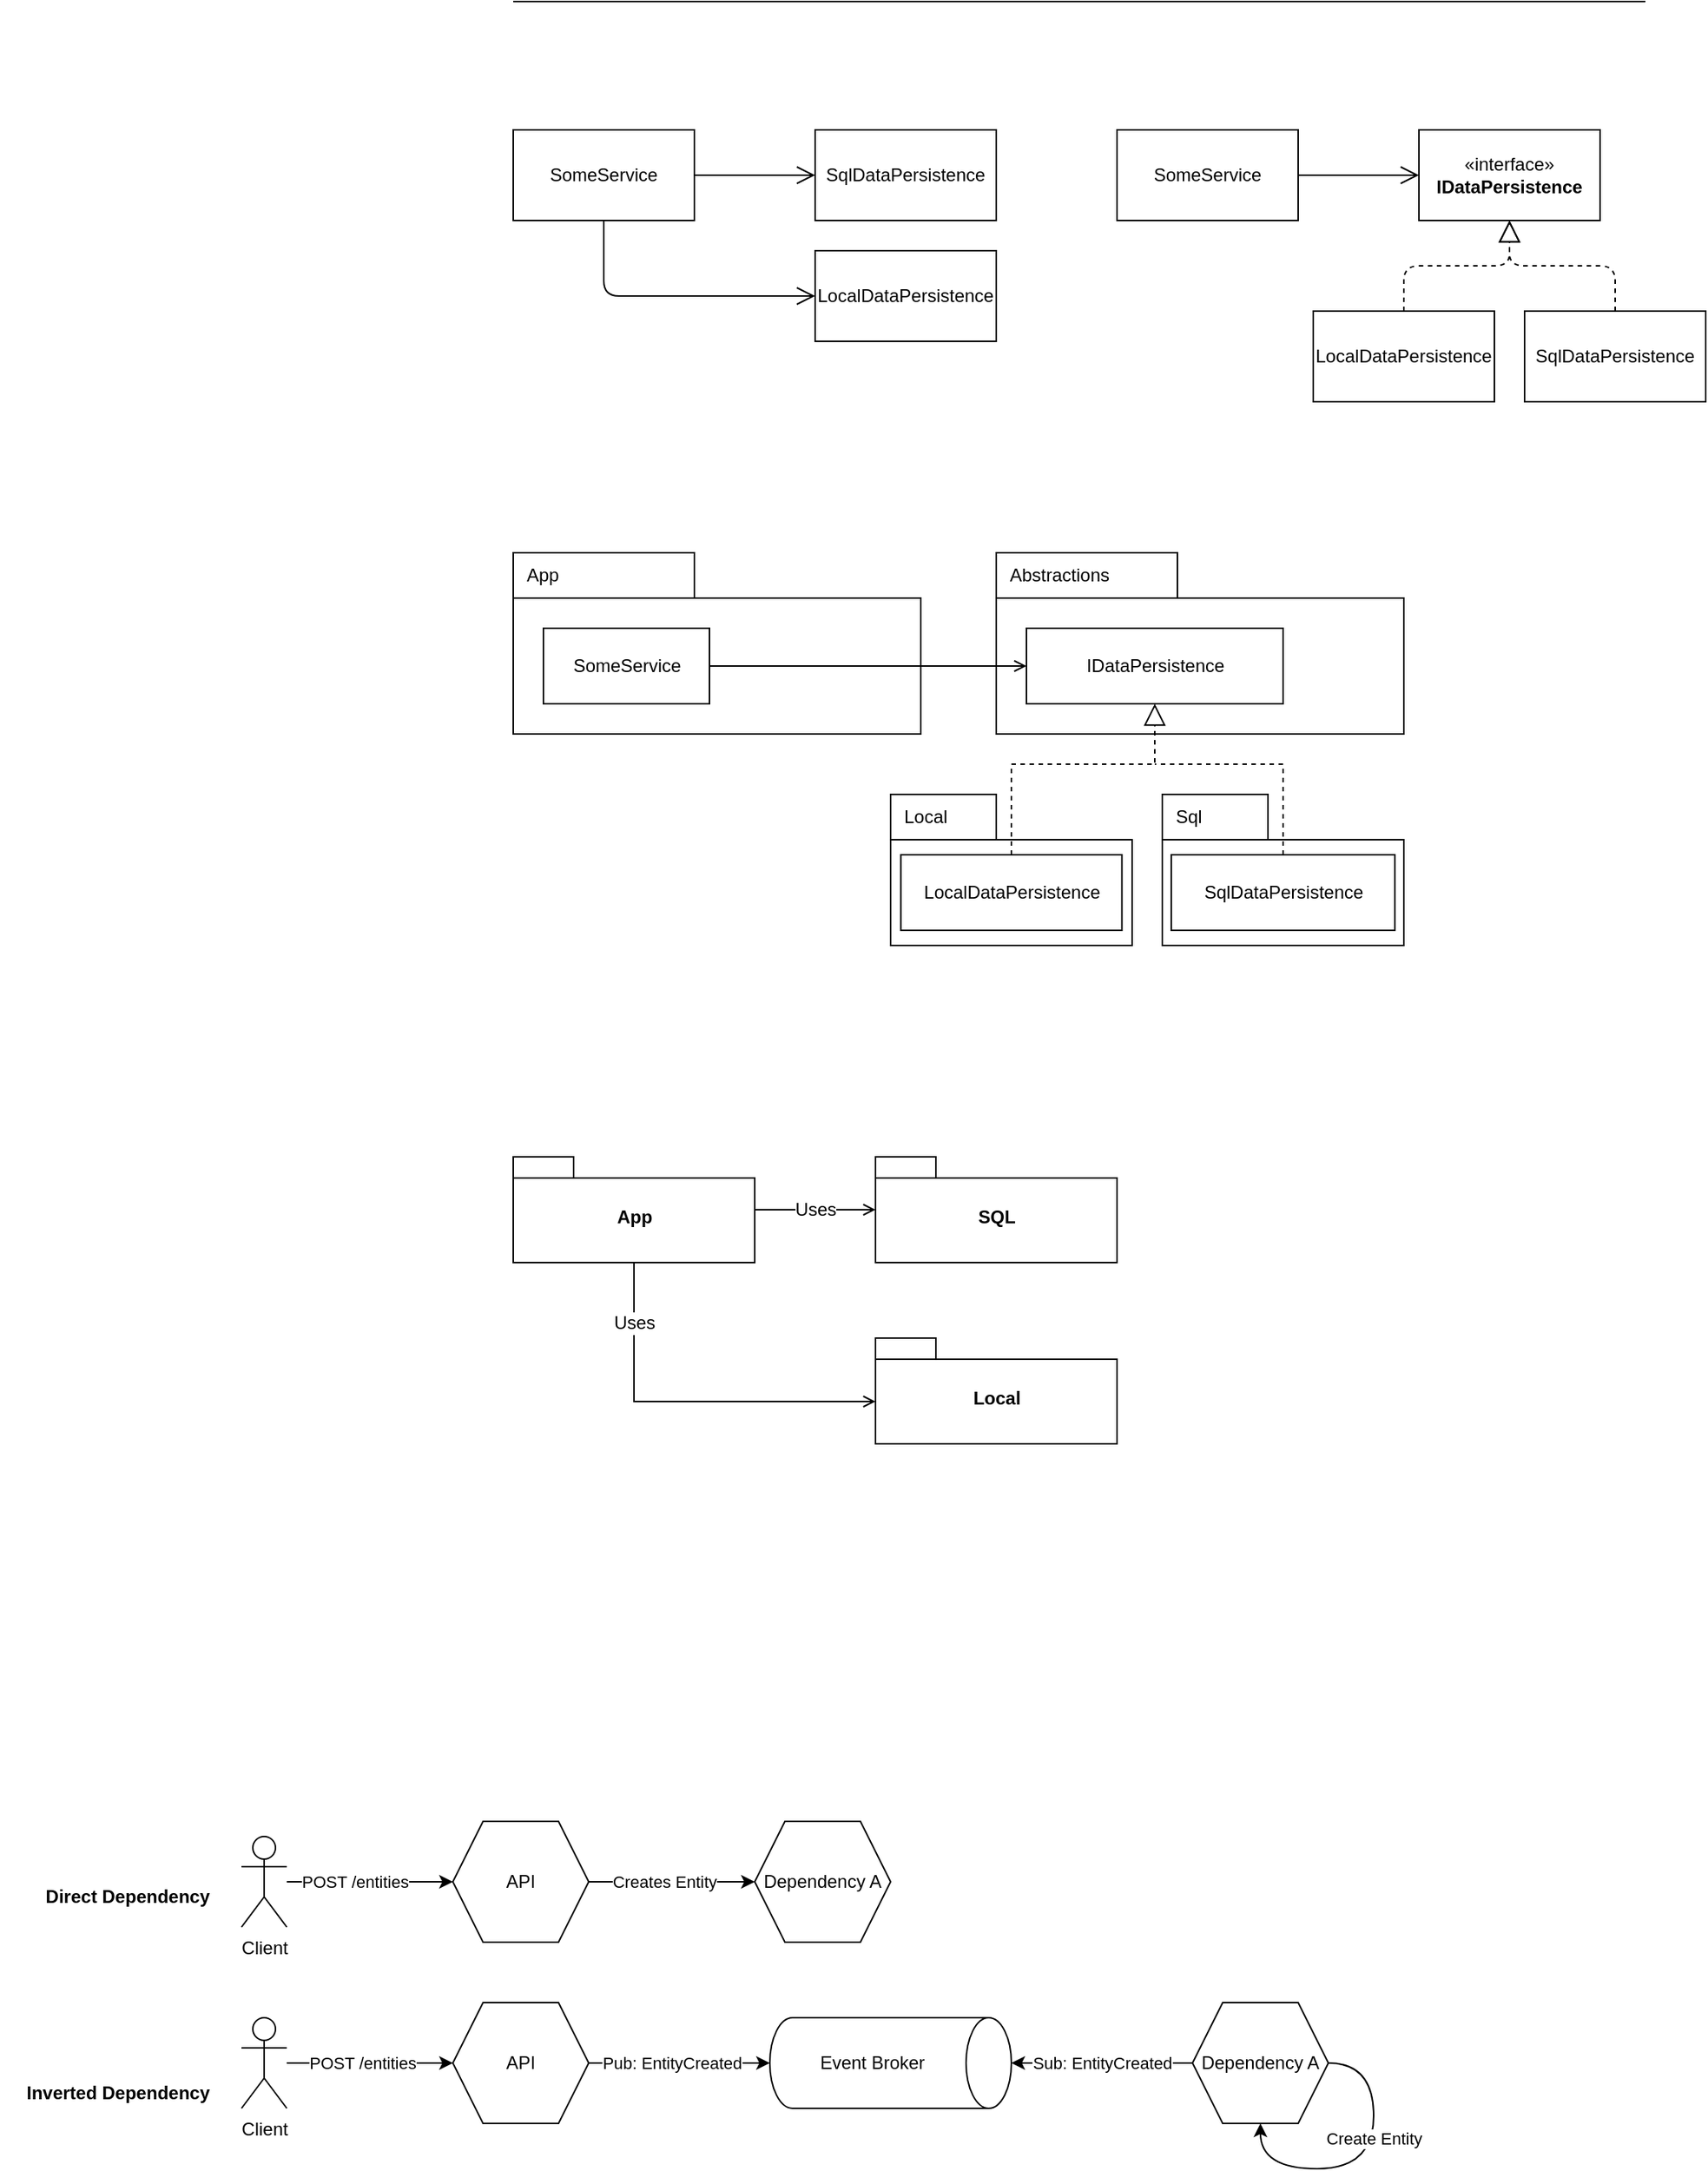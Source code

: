 <mxfile>
    <diagram id="HkHI3_6rmbo0ES67ssto" name="DIP">
        <mxGraphModel dx="2158" dy="784" grid="0" gridSize="10" guides="1" tooltips="1" connect="1" arrows="1" fold="1" page="0" pageScale="1" pageWidth="850" pageHeight="1100" math="0" shadow="0">
            <root>
                <mxCell id="0"/>
                <mxCell id="1" parent="0"/>
                <mxCell id="4" style="edgeStyle=none;html=1;endArrow=open;endFill=0;jumpSize=12;endSize=10;" parent="1" source="2" target="3" edge="1">
                    <mxGeometry relative="1" as="geometry"/>
                </mxCell>
                <mxCell id="6" style="edgeStyle=orthogonalEdgeStyle;jumpSize=12;html=1;endArrow=open;endFill=0;endSize=10;elbow=vertical;entryX=0;entryY=0.5;entryDx=0;entryDy=0;exitX=0.5;exitY=1;exitDx=0;exitDy=0;" parent="1" source="2" target="5" edge="1">
                    <mxGeometry relative="1" as="geometry"/>
                </mxCell>
                <mxCell id="2" value="SomeService" style="rounded=0;whiteSpace=wrap;html=1;" parent="1" vertex="1">
                    <mxGeometry x="-560" y="200" width="120" height="60" as="geometry"/>
                </mxCell>
                <mxCell id="3" value="SqlDataPersistence" style="rounded=0;whiteSpace=wrap;html=1;" parent="1" vertex="1">
                    <mxGeometry x="-360" y="200" width="120" height="60" as="geometry"/>
                </mxCell>
                <mxCell id="5" value="LocalDataPersistence" style="rounded=0;whiteSpace=wrap;html=1;" parent="1" vertex="1">
                    <mxGeometry x="-360" y="280" width="120" height="60" as="geometry"/>
                </mxCell>
                <mxCell id="7" style="edgeStyle=none;html=1;endArrow=open;endFill=0;jumpSize=12;endSize=10;" parent="1" source="9" target="10" edge="1">
                    <mxGeometry relative="1" as="geometry"/>
                </mxCell>
                <mxCell id="9" value="SomeService" style="rounded=0;whiteSpace=wrap;html=1;" parent="1" vertex="1">
                    <mxGeometry x="-160" y="200" width="120" height="60" as="geometry"/>
                </mxCell>
                <mxCell id="10" value="«interface»&lt;br&gt;&lt;b&gt;IDataPersistence&lt;/b&gt;" style="rounded=0;whiteSpace=wrap;html=1;" parent="1" vertex="1">
                    <mxGeometry x="40" y="200" width="120" height="60" as="geometry"/>
                </mxCell>
                <mxCell id="13" style="edgeStyle=orthogonalEdgeStyle;jumpSize=12;html=1;endArrow=block;endFill=0;endSize=12;elbow=vertical;dashed=1;" parent="1" source="11" target="10" edge="1">
                    <mxGeometry relative="1" as="geometry"/>
                </mxCell>
                <mxCell id="11" value="LocalDataPersistence" style="rounded=0;whiteSpace=wrap;html=1;" parent="1" vertex="1">
                    <mxGeometry x="-30" y="320" width="120" height="60" as="geometry"/>
                </mxCell>
                <mxCell id="14" style="edgeStyle=orthogonalEdgeStyle;jumpSize=12;html=1;endArrow=block;endFill=0;endSize=12;elbow=vertical;dashed=1;" parent="1" source="12" target="10" edge="1">
                    <mxGeometry relative="1" as="geometry"/>
                </mxCell>
                <mxCell id="12" value="SqlDataPersistence" style="rounded=0;whiteSpace=wrap;html=1;" parent="1" vertex="1">
                    <mxGeometry x="110" y="320" width="120" height="60" as="geometry"/>
                </mxCell>
                <mxCell id="15" value="" style="group" parent="1" vertex="1" connectable="0">
                    <mxGeometry x="-560" y="480" width="270" height="170" as="geometry"/>
                </mxCell>
                <mxCell id="16" value="" style="rounded=0;whiteSpace=wrap;html=1;" parent="15" vertex="1">
                    <mxGeometry y="30" width="270" height="90" as="geometry"/>
                </mxCell>
                <mxCell id="17" value="App" style="rounded=0;whiteSpace=wrap;html=1;align=left;spacingLeft=7;" parent="15" vertex="1">
                    <mxGeometry width="120" height="30" as="geometry"/>
                </mxCell>
                <mxCell id="18" value="SomeService" style="html=1;align=center;" parent="15" vertex="1">
                    <mxGeometry x="20" y="50" width="110" height="50" as="geometry"/>
                </mxCell>
                <mxCell id="19" value="" style="group" parent="1" vertex="1" connectable="0">
                    <mxGeometry x="-240" y="480" width="270" height="280" as="geometry"/>
                </mxCell>
                <mxCell id="20" value="" style="rounded=0;whiteSpace=wrap;html=1;" parent="19" vertex="1">
                    <mxGeometry y="30" width="270" height="90" as="geometry"/>
                </mxCell>
                <mxCell id="21" value="Abstractions" style="rounded=0;whiteSpace=wrap;html=1;align=left;spacingLeft=7;" parent="19" vertex="1">
                    <mxGeometry width="120" height="30" as="geometry"/>
                </mxCell>
                <mxCell id="22" value="IDataPersistence" style="html=1;align=center;" parent="19" vertex="1">
                    <mxGeometry x="20" y="50" width="170" height="50" as="geometry"/>
                </mxCell>
                <mxCell id="23" value="" style="group" parent="19" vertex="1" connectable="0">
                    <mxGeometry x="110" y="160" width="160" height="120" as="geometry"/>
                </mxCell>
                <mxCell id="24" value="" style="rounded=0;whiteSpace=wrap;html=1;" parent="23" vertex="1">
                    <mxGeometry y="30" width="160" height="70" as="geometry"/>
                </mxCell>
                <mxCell id="25" value="Sql" style="rounded=0;whiteSpace=wrap;html=1;align=left;spacingLeft=7;" parent="23" vertex="1">
                    <mxGeometry width="70" height="30" as="geometry"/>
                </mxCell>
                <mxCell id="26" value="SqlDataPersistence" style="html=1;align=center;" parent="23" vertex="1">
                    <mxGeometry x="5.926" y="40" width="148.148" height="50" as="geometry"/>
                </mxCell>
                <mxCell id="27" value="" style="group" parent="1" vertex="1" connectable="0">
                    <mxGeometry x="-310" y="640" width="160" height="120" as="geometry"/>
                </mxCell>
                <mxCell id="28" value="" style="rounded=0;whiteSpace=wrap;html=1;" parent="27" vertex="1">
                    <mxGeometry y="30" width="160" height="70" as="geometry"/>
                </mxCell>
                <mxCell id="29" value="Local" style="rounded=0;whiteSpace=wrap;html=1;align=left;spacingLeft=7;" parent="27" vertex="1">
                    <mxGeometry width="70" height="30" as="geometry"/>
                </mxCell>
                <mxCell id="30" value="LocalDataPersistence" style="html=1;align=center;" parent="27" vertex="1">
                    <mxGeometry x="6.778" y="40" width="146.453" height="50" as="geometry"/>
                </mxCell>
                <mxCell id="31" style="edgeStyle=elbowEdgeStyle;rounded=0;html=1;endArrow=block;endFill=0;jettySize=auto;orthogonalLoop=1;elbow=vertical;endSize=12;exitX=0.5;exitY=0;dashed=1;exitDx=0;exitDy=0;" parent="1" source="30" target="22" edge="1">
                    <mxGeometry relative="1" as="geometry">
                        <Array as="points">
                            <mxPoint x="-135" y="620"/>
                        </Array>
                    </mxGeometry>
                </mxCell>
                <mxCell id="32" style="edgeStyle=elbowEdgeStyle;rounded=0;html=1;endArrow=none;endFill=0;jettySize=auto;orthogonalLoop=1;elbow=vertical;endSize=12;exitX=0.5;exitY=0;dashed=1;exitDx=0;exitDy=0;" parent="1" source="26" edge="1">
                    <mxGeometry relative="1" as="geometry">
                        <mxPoint x="-135" y="620" as="targetPoint"/>
                        <Array as="points">
                            <mxPoint x="-100" y="620"/>
                            <mxPoint x="-90" y="640"/>
                        </Array>
                    </mxGeometry>
                </mxCell>
                <mxCell id="33" style="edgeStyle=elbowEdgeStyle;rounded=0;elbow=vertical;html=1;endArrow=open;endFill=0;endSize=6;jettySize=auto;orthogonalLoop=1;" parent="1" source="18" target="22" edge="1">
                    <mxGeometry relative="1" as="geometry"/>
                </mxCell>
                <mxCell id="34" value="App" style="shape=folder;fontStyle=1;spacingTop=10;tabWidth=40;tabHeight=14;tabPosition=left;html=1;align=center;" parent="1" vertex="1">
                    <mxGeometry x="-560" y="880" width="160" height="70" as="geometry"/>
                </mxCell>
                <mxCell id="35" value="SQL" style="shape=folder;fontStyle=1;spacingTop=10;tabWidth=40;tabHeight=14;tabPosition=left;html=1;align=center;" parent="1" vertex="1">
                    <mxGeometry x="-320" y="880" width="160" height="70" as="geometry"/>
                </mxCell>
                <mxCell id="36" value="Local" style="shape=folder;fontStyle=1;spacingTop=10;tabWidth=40;tabHeight=14;tabPosition=left;html=1;align=center;" parent="1" vertex="1">
                    <mxGeometry x="-320" y="1000" width="160" height="70" as="geometry"/>
                </mxCell>
                <mxCell id="37" style="edgeStyle=elbowEdgeStyle;rounded=0;elbow=vertical;html=1;endArrow=open;endFill=0;endSize=6;jettySize=auto;orthogonalLoop=1;" parent="1" source="34" target="35" edge="1">
                    <mxGeometry relative="1" as="geometry">
                        <mxPoint x="-330" y="847" as="sourcePoint"/>
                        <mxPoint x="-330" y="730" as="targetPoint"/>
                    </mxGeometry>
                </mxCell>
                <mxCell id="38" value="Uses" style="text;html=1;resizable=0;points=[];align=center;verticalAlign=middle;labelBackgroundColor=default;" parent="37" vertex="1" connectable="0">
                    <mxGeometry y="10" relative="1" as="geometry">
                        <mxPoint y="10" as="offset"/>
                    </mxGeometry>
                </mxCell>
                <mxCell id="39" style="edgeStyle=orthogonalEdgeStyle;rounded=0;elbow=vertical;html=1;endArrow=open;endFill=0;endSize=6;jettySize=auto;orthogonalLoop=1;entryX=0;entryY=0;entryDx=0;entryDy=42;entryPerimeter=0;exitX=0.5;exitY=1;exitDx=0;exitDy=0;exitPerimeter=0;" parent="1" source="34" target="36" edge="1">
                    <mxGeometry relative="1" as="geometry">
                        <mxPoint x="-150" y="810" as="sourcePoint"/>
                        <mxPoint x="-70" y="810" as="targetPoint"/>
                    </mxGeometry>
                </mxCell>
                <mxCell id="40" value="Uses" style="text;html=1;resizable=0;points=[];align=center;verticalAlign=middle;labelBackgroundColor=default;" parent="39" vertex="1" connectable="0">
                    <mxGeometry y="10" relative="1" as="geometry">
                        <mxPoint x="-34" y="-42" as="offset"/>
                    </mxGeometry>
                </mxCell>
                <mxCell id="46" style="edgeStyle=none;html=1;" parent="1" source="41" target="45" edge="1">
                    <mxGeometry relative="1" as="geometry"/>
                </mxCell>
                <mxCell id="49" value="Pub: EntityCreated" style="edgeLabel;html=1;align=center;verticalAlign=middle;resizable=0;points=[];" parent="46" vertex="1" connectable="0">
                    <mxGeometry x="-0.25" y="2" relative="1" as="geometry">
                        <mxPoint x="10" y="2" as="offset"/>
                    </mxGeometry>
                </mxCell>
                <mxCell id="41" value="API" style="shape=hexagon;perimeter=hexagonPerimeter2;whiteSpace=wrap;html=1;fixedSize=1;" parent="1" vertex="1">
                    <mxGeometry x="-600" y="1440" width="90" height="80" as="geometry"/>
                </mxCell>
                <mxCell id="43" style="edgeStyle=none;html=1;" parent="1" source="42" target="41" edge="1">
                    <mxGeometry relative="1" as="geometry"/>
                </mxCell>
                <mxCell id="44" value="POST /entities" style="edgeLabel;html=1;align=center;verticalAlign=middle;resizable=0;points=[];" parent="43" vertex="1" connectable="0">
                    <mxGeometry x="-0.529" y="-2" relative="1" as="geometry">
                        <mxPoint x="24" y="-2" as="offset"/>
                    </mxGeometry>
                </mxCell>
                <mxCell id="42" value="Client" style="shape=umlActor;verticalLabelPosition=bottom;verticalAlign=top;html=1;outlineConnect=0;" parent="1" vertex="1">
                    <mxGeometry x="-740" y="1450" width="30" height="60" as="geometry"/>
                </mxCell>
                <mxCell id="45" value="Event Broker" style="shape=cylinder3;whiteSpace=wrap;html=1;boundedLbl=1;backgroundOutline=1;size=15;rotation=90;horizontal=0;" parent="1" vertex="1">
                    <mxGeometry x="-340" y="1400" width="60" height="160" as="geometry"/>
                </mxCell>
                <mxCell id="48" style="edgeStyle=none;html=1;" parent="1" source="47" target="45" edge="1">
                    <mxGeometry relative="1" as="geometry"/>
                </mxCell>
                <mxCell id="50" value="Sub: EntityCreated" style="edgeLabel;html=1;align=center;verticalAlign=middle;resizable=0;points=[];" parent="48" vertex="1" connectable="0">
                    <mxGeometry x="0.363" y="-1" relative="1" as="geometry">
                        <mxPoint x="22" y="1" as="offset"/>
                    </mxGeometry>
                </mxCell>
                <mxCell id="47" value="Dependency A" style="shape=hexagon;perimeter=hexagonPerimeter2;whiteSpace=wrap;html=1;fixedSize=1;" parent="1" vertex="1">
                    <mxGeometry x="-110" y="1440" width="90" height="80" as="geometry"/>
                </mxCell>
                <mxCell id="56" style="edgeStyle=none;html=1;" parent="1" source="51" target="55" edge="1">
                    <mxGeometry relative="1" as="geometry"/>
                </mxCell>
                <mxCell id="57" value="Creates Entity" style="edgeLabel;html=1;align=center;verticalAlign=middle;resizable=0;points=[];" parent="56" vertex="1" connectable="0">
                    <mxGeometry x="-0.618" relative="1" as="geometry">
                        <mxPoint x="29" as="offset"/>
                    </mxGeometry>
                </mxCell>
                <mxCell id="51" value="API" style="shape=hexagon;perimeter=hexagonPerimeter2;whiteSpace=wrap;html=1;fixedSize=1;" parent="1" vertex="1">
                    <mxGeometry x="-600" y="1320" width="90" height="80" as="geometry"/>
                </mxCell>
                <mxCell id="52" style="edgeStyle=none;html=1;" parent="1" source="54" target="51" edge="1">
                    <mxGeometry relative="1" as="geometry"/>
                </mxCell>
                <mxCell id="53" value="POST /entities" style="edgeLabel;html=1;align=center;verticalAlign=middle;resizable=0;points=[];" parent="52" vertex="1" connectable="0">
                    <mxGeometry x="-0.529" y="-2" relative="1" as="geometry">
                        <mxPoint x="19" y="-2" as="offset"/>
                    </mxGeometry>
                </mxCell>
                <mxCell id="54" value="Client" style="shape=umlActor;verticalLabelPosition=bottom;verticalAlign=top;html=1;outlineConnect=0;" parent="1" vertex="1">
                    <mxGeometry x="-740" y="1330" width="30" height="60" as="geometry"/>
                </mxCell>
                <mxCell id="55" value="Dependency A" style="shape=hexagon;perimeter=hexagonPerimeter2;whiteSpace=wrap;html=1;fixedSize=1;" parent="1" vertex="1">
                    <mxGeometry x="-400" y="1320" width="90" height="80" as="geometry"/>
                </mxCell>
                <mxCell id="59" value="" style="edgeStyle=segmentEdgeStyle;endArrow=classic;html=1;exitX=1;exitY=0.5;exitDx=0;exitDy=0;entryX=0.5;entryY=1;entryDx=0;entryDy=0;curved=1;" parent="1" source="47" target="47" edge="1">
                    <mxGeometry width="50" height="50" relative="1" as="geometry">
                        <mxPoint x="160" y="1580" as="sourcePoint"/>
                        <mxPoint x="210" y="1530" as="targetPoint"/>
                        <Array as="points">
                            <mxPoint x="10" y="1480"/>
                            <mxPoint x="10" y="1550"/>
                            <mxPoint x="-65" y="1550"/>
                        </Array>
                    </mxGeometry>
                </mxCell>
                <mxCell id="60" value="Create Entity" style="edgeLabel;html=1;align=center;verticalAlign=middle;resizable=0;points=[];" parent="59" vertex="1" connectable="0">
                    <mxGeometry x="0.122" y="-7" relative="1" as="geometry">
                        <mxPoint x="15" y="-13" as="offset"/>
                    </mxGeometry>
                </mxCell>
                <mxCell id="61" value="Direct Dependency" style="text;html=1;align=right;verticalAlign=middle;resizable=0;points=[];autosize=1;strokeColor=none;fillColor=none;fontStyle=1" parent="1" vertex="1">
                    <mxGeometry x="-880" y="1360" width="120" height="20" as="geometry"/>
                </mxCell>
                <mxCell id="62" value="Inverted Dependency" style="text;html=1;align=right;verticalAlign=middle;resizable=0;points=[];autosize=1;strokeColor=none;fillColor=none;fontStyle=1" parent="1" vertex="1">
                    <mxGeometry x="-900" y="1490" width="140" height="20" as="geometry"/>
                </mxCell>
                <mxCell id="63" value="" style="endArrow=none;html=1;" edge="1" parent="1">
                    <mxGeometry width="50" height="50" relative="1" as="geometry">
                        <mxPoint x="-560" y="115" as="sourcePoint"/>
                        <mxPoint x="190" y="115" as="targetPoint"/>
                    </mxGeometry>
                </mxCell>
            </root>
        </mxGraphModel>
    </diagram>
</mxfile>